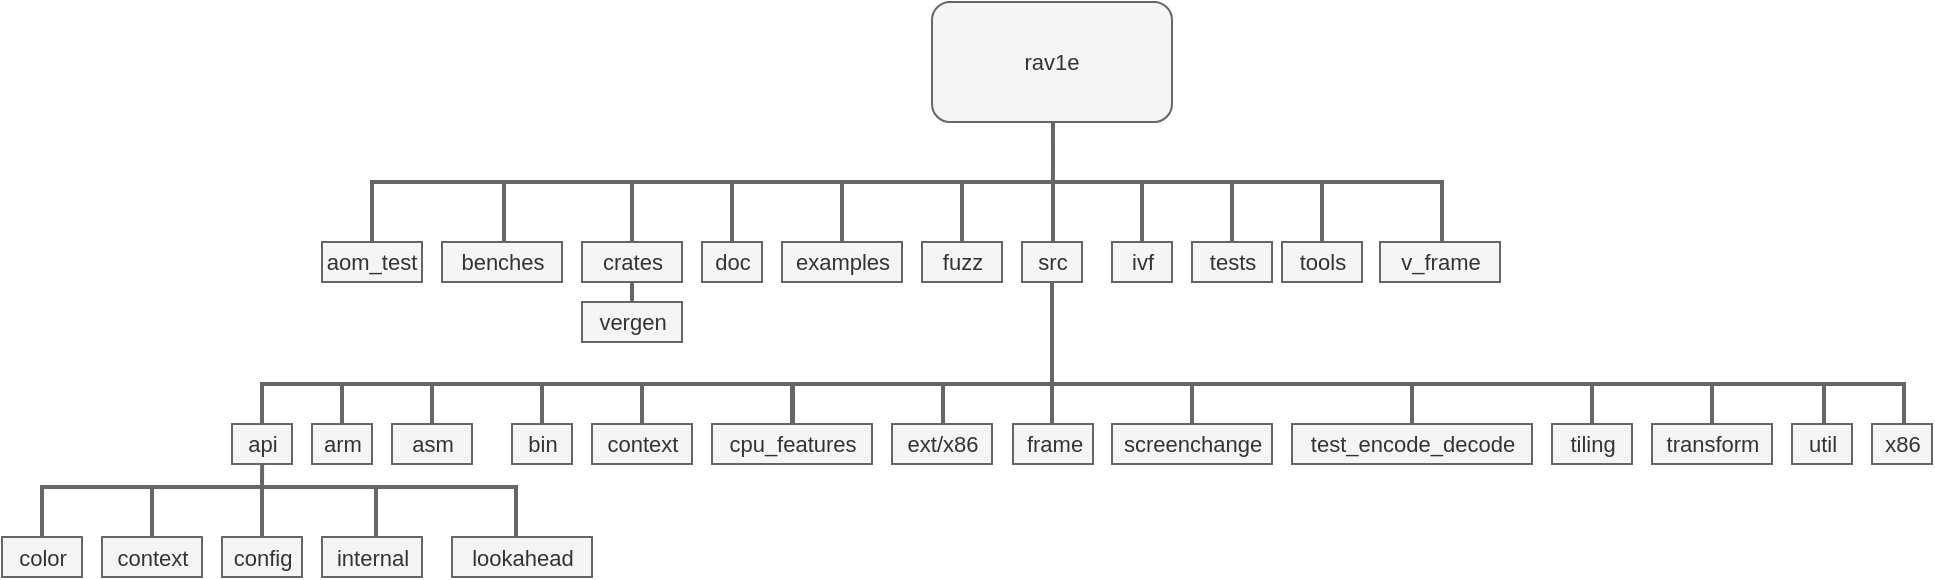 <mxfile version="14.5.1" type="device" pages="2"><diagram id="zwkEqEtoaQ2DoJmrXX6i" name="Page-1"><mxGraphModel dx="981" dy="556" grid="1" gridSize="10" guides="1" tooltips="1" connect="1" arrows="1" fold="1" page="1" pageScale="1" pageWidth="850" pageHeight="1100" math="0" shadow="0"><root><mxCell id="0"/><mxCell id="1" parent="0"/><mxCell id="Gp8PVzWm48-uy9mp0_CM-138" value="" style="edgeStyle=orthogonalEdgeStyle;rounded=0;orthogonalLoop=1;jettySize=auto;html=1;endArrow=none;endFill=0;strokeWidth=2;fontSize=11;entryX=0;entryY=1;entryDx=0;entryDy=0;entryPerimeter=0;fillColor=#f5f5f5;strokeColor=#666666;" parent="1" edge="1"><mxGeometry relative="1" as="geometry"><mxPoint x="645.47" y="240" as="sourcePoint"/><mxPoint x="645.47" y="270" as="targetPoint"/><Array as="points"><mxPoint x="645.47" y="260"/><mxPoint x="645.47" y="260"/></Array></mxGeometry></mxCell><mxCell id="Gp8PVzWm48-uy9mp0_CM-1" value="rav1e" style="rounded=1;whiteSpace=wrap;html=1;shadow=0;glass=0;fontSize=11;fillColor=#f5f5f5;strokeColor=#666666;fontColor=#333333;" parent="1" vertex="1"><mxGeometry x="585" y="180" width="120" height="60" as="geometry"/></mxCell><mxCell id="Gp8PVzWm48-uy9mp0_CM-28" value="&lt;font style=&quot;font-size: 11px&quot;&gt;aom_test&lt;/font&gt;" style="text;html=1;align=center;verticalAlign=middle;whiteSpace=wrap;rounded=0;fontSize=11;fillColor=#f5f5f5;strokeColor=#666666;fontColor=#333333;" parent="1" vertex="1"><mxGeometry x="280" y="300" width="50" height="20" as="geometry"/></mxCell><mxCell id="Gp8PVzWm48-uy9mp0_CM-29" value="benches" style="text;html=1;align=center;verticalAlign=middle;resizable=0;points=[];autosize=1;fontSize=11;fillColor=#f5f5f5;strokeColor=#666666;fontColor=#333333;" parent="1" vertex="1"><mxGeometry x="340" y="300" width="60" height="20" as="geometry"/></mxCell><mxCell id="Gp8PVzWm48-uy9mp0_CM-42" value="" style="edgeStyle=orthogonalEdgeStyle;rounded=0;orthogonalLoop=1;jettySize=auto;html=1;endArrow=none;endFill=0;strokeWidth=2;fontSize=11;fillColor=#f5f5f5;strokeColor=#666666;" parent="1" source="Gp8PVzWm48-uy9mp0_CM-30" edge="1"><mxGeometry relative="1" as="geometry"><mxPoint x="436" y="320" as="sourcePoint"/><mxPoint x="436" y="331" as="targetPoint"/><Array as="points"/></mxGeometry></mxCell><mxCell id="Gp8PVzWm48-uy9mp0_CM-30" value="crates" style="text;html=1;align=center;verticalAlign=middle;resizable=0;points=[];autosize=1;fontSize=11;fillColor=#f5f5f5;strokeColor=#666666;fontColor=#333333;" parent="1" vertex="1"><mxGeometry x="410" y="300" width="50" height="20" as="geometry"/></mxCell><mxCell id="Gp8PVzWm48-uy9mp0_CM-41" value="&lt;font style=&quot;font-size: 11px;&quot;&gt;vergen&lt;/font&gt;" style="text;html=1;align=center;verticalAlign=middle;resizable=0;points=[];autosize=1;fontSize=11;fillColor=#f5f5f5;strokeColor=#666666;fontColor=#333333;" parent="1" vertex="1"><mxGeometry x="410" y="330" width="50" height="20" as="geometry"/></mxCell><mxCell id="Gp8PVzWm48-uy9mp0_CM-31" value="doc" style="text;html=1;align=center;verticalAlign=middle;resizable=0;points=[];autosize=1;fontSize=11;fillColor=#f5f5f5;strokeColor=#666666;fontColor=#333333;" parent="1" vertex="1"><mxGeometry x="470" y="300" width="30" height="20" as="geometry"/></mxCell><mxCell id="Gp8PVzWm48-uy9mp0_CM-32" value="examples" style="text;html=1;align=center;verticalAlign=middle;resizable=0;points=[];autosize=1;fontSize=11;fillColor=#f5f5f5;strokeColor=#666666;fontColor=#333333;" parent="1" vertex="1"><mxGeometry x="510" y="300" width="60" height="20" as="geometry"/></mxCell><mxCell id="Gp8PVzWm48-uy9mp0_CM-33" value="fuzz" style="text;html=1;align=center;verticalAlign=middle;resizable=0;points=[];autosize=1;fontSize=11;fillColor=#f5f5f5;strokeColor=#666666;fontColor=#333333;" parent="1" vertex="1"><mxGeometry x="580" y="300" width="40" height="20" as="geometry"/></mxCell><mxCell id="Gp8PVzWm48-uy9mp0_CM-34" value="tests" style="text;html=1;align=center;verticalAlign=middle;resizable=0;points=[];autosize=1;fontSize=11;fillColor=#f5f5f5;strokeColor=#666666;fontColor=#333333;" parent="1" vertex="1"><mxGeometry x="715" y="300" width="40" height="20" as="geometry"/></mxCell><mxCell id="Gp8PVzWm48-uy9mp0_CM-36" value="tools" style="text;html=1;align=center;verticalAlign=middle;resizable=0;points=[];autosize=1;fontSize=11;fillColor=#f5f5f5;strokeColor=#666666;fontColor=#333333;" parent="1" vertex="1"><mxGeometry x="760" y="300" width="40" height="20" as="geometry"/></mxCell><mxCell id="Gp8PVzWm48-uy9mp0_CM-38" value="" style="strokeWidth=2;html=1;shape=mxgraph.flowchart.annotation_1;align=left;pointerEvents=1;direction=south;fontSize=11;fillColor=#f5f5f5;strokeColor=#666666;fontColor=#333333;" parent="1" vertex="1"><mxGeometry x="435" y="270" width="50" height="30" as="geometry"/></mxCell><mxCell id="Gp8PVzWm48-uy9mp0_CM-108" value="" style="strokeWidth=2;html=1;shape=mxgraph.flowchart.annotation_1;align=left;pointerEvents=1;direction=south;fontSize=11;fillColor=#f5f5f5;strokeColor=#666666;fontColor=#333333;" parent="1" vertex="1"><mxGeometry x="690" y="270" width="45" height="30" as="geometry"/></mxCell><mxCell id="Gp8PVzWm48-uy9mp0_CM-109" value="" style="strokeWidth=2;html=1;shape=mxgraph.flowchart.annotation_1;align=left;pointerEvents=1;direction=south;fontSize=11;fillColor=#f5f5f5;strokeColor=#666666;fontColor=#333333;" parent="1" vertex="1"><mxGeometry x="540" y="270" width="60" height="30" as="geometry"/></mxCell><mxCell id="Gp8PVzWm48-uy9mp0_CM-115" value="ivf" style="text;html=1;align=center;verticalAlign=middle;resizable=0;points=[];autosize=1;fontSize=11;fillColor=#f5f5f5;strokeColor=#666666;fontColor=#333333;" parent="1" vertex="1"><mxGeometry x="675" y="300" width="30" height="20" as="geometry"/></mxCell><mxCell id="Gp8PVzWm48-uy9mp0_CM-116" value="" style="strokeWidth=2;html=1;shape=mxgraph.flowchart.annotation_1;align=left;pointerEvents=1;direction=south;fontSize=11;fillColor=#f5f5f5;strokeColor=#666666;fontColor=#333333;" parent="1" vertex="1"><mxGeometry x="600" y="270" width="45.5" height="30" as="geometry"/></mxCell><mxCell id="Gp8PVzWm48-uy9mp0_CM-129" value="" style="edgeStyle=orthogonalEdgeStyle;rounded=0;orthogonalLoop=1;jettySize=auto;html=1;endArrow=none;endFill=0;strokeWidth=2;fontSize=11;fillColor=#f5f5f5;strokeColor=#666666;entryX=0;entryY=0;entryDx=0;entryDy=0;entryPerimeter=0;" parent="1" edge="1"><mxGeometry relative="1" as="geometry"><mxPoint x="645" y="320" as="sourcePoint"/><mxPoint x="645" y="370" as="targetPoint"/><Array as="points"/></mxGeometry></mxCell><mxCell id="Gp8PVzWm48-uy9mp0_CM-119" value="src" style="text;html=1;align=center;verticalAlign=middle;resizable=0;points=[];autosize=1;fontSize=11;fillColor=#f5f5f5;strokeColor=#666666;fontColor=#333333;" parent="1" vertex="1"><mxGeometry x="630" y="300" width="30" height="20" as="geometry"/></mxCell><mxCell id="Gp8PVzWm48-uy9mp0_CM-120" value="" style="strokeWidth=2;html=1;shape=mxgraph.flowchart.annotation_1;align=left;pointerEvents=1;direction=south;fontSize=11;fillColor=#f5f5f5;strokeColor=#666666;fontColor=#333333;" parent="1" vertex="1"><mxGeometry x="485" y="270" width="55" height="30" as="geometry"/></mxCell><mxCell id="Gp8PVzWm48-uy9mp0_CM-121" value="" style="strokeWidth=2;html=1;shape=mxgraph.flowchart.annotation_1;align=left;pointerEvents=1;direction=south;fontSize=11;fillColor=#f5f5f5;strokeColor=#666666;fontColor=#333333;" parent="1" vertex="1"><mxGeometry x="371" y="270" width="64" height="30" as="geometry"/></mxCell><mxCell id="Gp8PVzWm48-uy9mp0_CM-122" value="" style="strokeWidth=2;html=1;shape=mxgraph.flowchart.annotation_1;align=left;pointerEvents=1;direction=south;fontSize=11;fillColor=#f5f5f5;strokeColor=#666666;fontColor=#333333;" parent="1" vertex="1"><mxGeometry x="305" y="270" width="66" height="30" as="geometry"/></mxCell><mxCell id="Gp8PVzWm48-uy9mp0_CM-125" value="" style="strokeWidth=2;html=1;shape=mxgraph.flowchart.annotation_1;align=left;pointerEvents=1;direction=south;fontSize=11;fillColor=#f5f5f5;strokeColor=#666666;fontColor=#333333;" parent="1" vertex="1"><mxGeometry x="735" y="270" width="45" height="30" as="geometry"/></mxCell><mxCell id="Gp8PVzWm48-uy9mp0_CM-126" value="v_frame" style="text;html=1;align=center;verticalAlign=middle;resizable=0;points=[];autosize=1;fontSize=11;fillColor=#f5f5f5;strokeColor=#666666;fontColor=#333333;" parent="1" vertex="1"><mxGeometry x="809" y="300" width="60" height="20" as="geometry"/></mxCell><mxCell id="Gp8PVzWm48-uy9mp0_CM-117" value="" style="strokeWidth=2;html=1;shape=mxgraph.flowchart.annotation_1;align=left;pointerEvents=1;direction=south;fontSize=11;fillColor=#f5f5f5;strokeColor=#666666;fontColor=#333333;" parent="1" vertex="1"><mxGeometry x="645.5" y="270" width="44.5" height="30" as="geometry"/></mxCell><mxCell id="Gp8PVzWm48-uy9mp0_CM-140" value="" style="strokeWidth=2;html=1;shape=mxgraph.flowchart.annotation_1;align=left;pointerEvents=1;direction=south;fontSize=11;fillColor=#f5f5f5;strokeColor=#666666;fontColor=#333333;" parent="1" vertex="1"><mxGeometry x="780" y="270" width="60" height="30" as="geometry"/></mxCell><mxCell id="p4mdqEzAMG7vs07y4-zT-73" value="&lt;font style=&quot;font-size: 11px;&quot;&gt;asm&lt;/font&gt;" style="text;html=1;align=center;verticalAlign=middle;resizable=0;points=[];autosize=1;fontSize=11;fillColor=#f5f5f5;strokeColor=#666666;fontColor=#333333;" parent="1" vertex="1"><mxGeometry x="775" y="391" width="40" height="20" as="geometry"/></mxCell><mxCell id="p4mdqEzAMG7vs07y4-zT-75" value="" style="strokeWidth=2;html=1;shape=mxgraph.flowchart.annotation_1;align=left;pointerEvents=1;direction=south;fontSize=11;fillColor=#f5f5f5;strokeColor=#666666;fontColor=#333333;" parent="1" vertex="1"><mxGeometry x="390" y="371" width="50" height="20" as="geometry"/></mxCell><mxCell id="p4mdqEzAMG7vs07y4-zT-76" value="&lt;font style=&quot;font-size: 11px;&quot;&gt;cpu_features&lt;/font&gt;" style="text;html=1;align=center;verticalAlign=middle;resizable=0;points=[];autosize=1;fontSize=11;fillColor=#f5f5f5;strokeColor=#666666;fontColor=#333333;" parent="1" vertex="1"><mxGeometry x="475" y="391" width="80" height="20" as="geometry"/></mxCell><mxCell id="p4mdqEzAMG7vs07y4-zT-77" value="&lt;font style=&quot;font-size: 11px;&quot;&gt;ext/x86&lt;/font&gt;" style="text;html=1;align=center;verticalAlign=middle;resizable=0;points=[];autosize=1;fontSize=11;fillColor=#f5f5f5;strokeColor=#666666;fontColor=#333333;" parent="1" vertex="1"><mxGeometry x="565" y="391" width="50" height="20" as="geometry"/></mxCell><mxCell id="p4mdqEzAMG7vs07y4-zT-78" value="" style="strokeWidth=2;html=1;shape=mxgraph.flowchart.annotation_1;align=left;pointerEvents=1;direction=south;fontSize=11;fillColor=#f5f5f5;strokeColor=#666666;fontColor=#333333;" parent="1" vertex="1"><mxGeometry x="335" y="371" width="55" height="20" as="geometry"/></mxCell><mxCell id="p4mdqEzAMG7vs07y4-zT-79" value="" style="strokeWidth=2;html=1;shape=mxgraph.flowchart.annotation_1;align=left;pointerEvents=1;direction=south;fontSize=11;fillColor=#f5f5f5;strokeColor=#666666;fontColor=#333333;" parent="1" vertex="1"><mxGeometry x="440" y="371" width="75" height="20" as="geometry"/></mxCell><mxCell id="p4mdqEzAMG7vs07y4-zT-80" value="" style="strokeWidth=2;html=1;shape=mxgraph.flowchart.annotation_1;align=left;pointerEvents=1;direction=south;fontSize=11;fillColor=#f5f5f5;strokeColor=#666666;fontColor=#333333;" parent="1" vertex="1"><mxGeometry x="590.5" y="371" width="54.5" height="20" as="geometry"/></mxCell><mxCell id="p4mdqEzAMG7vs07y4-zT-81" value="" style="strokeWidth=2;html=1;shape=mxgraph.flowchart.annotation_1;align=left;pointerEvents=1;direction=south;fontSize=11;fillColor=#f5f5f5;strokeColor=#666666;fontColor=#333333;" parent="1" vertex="1"><mxGeometry x="645" y="371" width="70" height="20" as="geometry"/></mxCell><mxCell id="p4mdqEzAMG7vs07y4-zT-83" value="" style="strokeWidth=2;html=1;shape=mxgraph.flowchart.annotation_1;align=left;pointerEvents=1;direction=south;fontSize=11;fillColor=#f5f5f5;strokeColor=#666666;fontColor=#333333;" parent="1" vertex="1"><mxGeometry x="715" y="371" width="110" height="20" as="geometry"/></mxCell><mxCell id="p4mdqEzAMG7vs07y4-zT-84" value="&lt;font style=&quot;font-size: 11px;&quot;&gt;arm&lt;/font&gt;" style="text;html=1;align=center;verticalAlign=middle;resizable=0;points=[];autosize=1;fontSize=11;fillColor=#f5f5f5;strokeColor=#666666;fontColor=#333333;" parent="1" vertex="1"><mxGeometry x="275" y="391" width="30" height="20" as="geometry"/></mxCell><mxCell id="p4mdqEzAMG7vs07y4-zT-86" value="&lt;font style=&quot;font-size: 11px;&quot;&gt;frame&lt;/font&gt;" style="text;html=1;align=center;verticalAlign=middle;resizable=0;points=[];autosize=1;fontSize=11;fillColor=#f5f5f5;strokeColor=#666666;fontColor=#333333;" parent="1" vertex="1"><mxGeometry x="625.5" y="391" width="40" height="20" as="geometry"/></mxCell><mxCell id="p4mdqEzAMG7vs07y4-zT-87" value="&lt;font style=&quot;font-size: 11px&quot;&gt;context&lt;/font&gt;" style="text;html=1;align=center;verticalAlign=middle;resizable=0;points=[];autosize=1;fontSize=11;fillColor=#f5f5f5;strokeColor=#666666;fontColor=#333333;" parent="1" vertex="1"><mxGeometry x="415" y="391" width="50" height="20" as="geometry"/></mxCell><mxCell id="p4mdqEzAMG7vs07y4-zT-88" value="&lt;font style=&quot;font-size: 11px&quot;&gt;bin&lt;/font&gt;" style="text;html=1;align=center;verticalAlign=middle;resizable=0;points=[];autosize=1;fontSize=11;fillColor=#f5f5f5;strokeColor=#666666;fontColor=#333333;" parent="1" vertex="1"><mxGeometry x="375" y="391" width="30" height="20" as="geometry"/></mxCell><mxCell id="p4mdqEzAMG7vs07y4-zT-89" value="" style="strokeWidth=2;html=1;shape=mxgraph.flowchart.annotation_1;align=left;pointerEvents=1;direction=south;fontSize=11;fillColor=#f5f5f5;strokeColor=#666666;fontColor=#333333;" parent="1" vertex="1"><mxGeometry x="290" y="371" width="45" height="20" as="geometry"/></mxCell><mxCell id="p4mdqEzAMG7vs07y4-zT-90" value="&lt;font style=&quot;font-size: 11px&quot;&gt;asm&lt;br&gt;&lt;/font&gt;" style="text;html=1;align=center;verticalAlign=middle;resizable=0;points=[];autosize=1;fontSize=11;fillColor=#f5f5f5;strokeColor=#666666;fontColor=#333333;" parent="1" vertex="1"><mxGeometry x="315" y="391" width="40" height="20" as="geometry"/></mxCell><mxCell id="p4mdqEzAMG7vs07y4-zT-91" value="" style="strokeWidth=2;html=1;shape=mxgraph.flowchart.annotation_1;align=left;pointerEvents=1;direction=south;fontSize=11;fillColor=#f5f5f5;strokeColor=#666666;fontColor=#333333;" parent="1" vertex="1"><mxGeometry x="825" y="371" width="90" height="20" as="geometry"/></mxCell><mxCell id="p4mdqEzAMG7vs07y4-zT-92" value="&lt;font style=&quot;font-size: 11px;&quot;&gt;transform&lt;/font&gt;" style="text;html=1;align=center;verticalAlign=middle;resizable=0;points=[];autosize=1;fontSize=11;fillColor=#f5f5f5;strokeColor=#666666;fontColor=#333333;" parent="1" vertex="1"><mxGeometry x="945" y="391" width="60" height="20" as="geometry"/></mxCell><mxCell id="p4mdqEzAMG7vs07y4-zT-93" value="" style="strokeWidth=2;html=1;shape=mxgraph.flowchart.annotation_1;align=left;pointerEvents=1;direction=south;fontSize=11;fillColor=#f5f5f5;strokeColor=#666666;fontColor=#333333;" parent="1" vertex="1"><mxGeometry x="915" y="371" width="60" height="20" as="geometry"/></mxCell><mxCell id="p4mdqEzAMG7vs07y4-zT-94" value="&lt;font style=&quot;font-size: 11px;&quot;&gt;x86&lt;/font&gt;" style="text;html=1;align=center;verticalAlign=middle;resizable=0;points=[];autosize=1;fontSize=11;fillColor=#f5f5f5;strokeColor=#666666;fontColor=#333333;" parent="1" vertex="1"><mxGeometry x="1055" y="391" width="30" height="20" as="geometry"/></mxCell><mxCell id="p4mdqEzAMG7vs07y4-zT-95" value="" style="strokeWidth=2;html=1;shape=mxgraph.flowchart.annotation_1;align=left;pointerEvents=1;direction=south;fontSize=11;fillColor=#f5f5f5;strokeColor=#666666;fontColor=#333333;" parent="1" vertex="1"><mxGeometry x="250" y="371" width="40" height="20" as="geometry"/></mxCell><mxCell id="p4mdqEzAMG7vs07y4-zT-96" value="&lt;font style=&quot;font-size: 11px&quot;&gt;api&lt;br&gt;&lt;/font&gt;" style="text;html=1;align=center;verticalAlign=middle;resizable=0;points=[];autosize=1;fontSize=11;fillColor=#f5f5f5;strokeColor=#666666;fontColor=#333333;" parent="1" vertex="1"><mxGeometry x="235" y="391" width="30" height="20" as="geometry"/></mxCell><mxCell id="p4mdqEzAMG7vs07y4-zT-97" value="&lt;font style=&quot;font-size: 11px;&quot;&gt;context&lt;/font&gt;" style="text;html=1;align=center;verticalAlign=middle;resizable=0;points=[];autosize=1;fontSize=11;fillColor=#f5f5f5;strokeColor=#666666;fontColor=#333333;" parent="1" vertex="1"><mxGeometry x="170" y="447.5" width="50" height="20" as="geometry"/></mxCell><mxCell id="p4mdqEzAMG7vs07y4-zT-98" value="&lt;font style=&quot;font-size: 11px;&quot;&gt;color&lt;/font&gt;" style="text;html=1;align=center;verticalAlign=middle;resizable=0;points=[];autosize=1;fontSize=11;fillColor=#f5f5f5;strokeColor=#666666;fontColor=#333333;" parent="1" vertex="1"><mxGeometry x="120" y="447.5" width="40" height="20" as="geometry"/></mxCell><mxCell id="p4mdqEzAMG7vs07y4-zT-99" value="&lt;font style=&quot;font-size: 11px;&quot;&gt;config&lt;/font&gt;" style="text;html=1;align=center;verticalAlign=middle;resizable=0;points=[];autosize=1;fontSize=11;fillColor=#f5f5f5;strokeColor=#666666;fontColor=#333333;" parent="1" vertex="1"><mxGeometry x="230" y="447.5" width="40" height="20" as="geometry"/></mxCell><mxCell id="p4mdqEzAMG7vs07y4-zT-100" value="&lt;font style=&quot;font-size: 11px;&quot;&gt;lookahead&lt;/font&gt;" style="text;html=1;align=center;verticalAlign=middle;resizable=0;points=[];autosize=1;fontSize=11;fillColor=#f5f5f5;strokeColor=#666666;fontColor=#333333;" parent="1" vertex="1"><mxGeometry x="345" y="447.5" width="70" height="20" as="geometry"/></mxCell><mxCell id="p4mdqEzAMG7vs07y4-zT-101" value="&lt;font style=&quot;font-size: 11px;&quot;&gt;internal&lt;/font&gt;" style="text;html=1;align=center;verticalAlign=middle;resizable=0;points=[];autosize=1;fontSize=11;fillColor=#f5f5f5;strokeColor=#666666;fontColor=#333333;" parent="1" vertex="1"><mxGeometry x="280" y="447.5" width="50" height="20" as="geometry"/></mxCell><mxCell id="p4mdqEzAMG7vs07y4-zT-102" value="" style="strokeWidth=2;html=1;shape=mxgraph.flowchart.annotation_1;align=left;pointerEvents=1;direction=south;fontSize=11;fillColor=#f5f5f5;strokeColor=#666666;fontColor=#333333;" parent="1" vertex="1"><mxGeometry x="515.5" y="371" width="75" height="20" as="geometry"/></mxCell><mxCell id="p4mdqEzAMG7vs07y4-zT-103" value="" style="strokeWidth=2;html=1;shape=mxgraph.flowchart.annotation_1;align=left;pointerEvents=1;direction=south;fontSize=11;fillColor=#f5f5f5;strokeColor=#666666;fontColor=#333333;" parent="1" vertex="1"><mxGeometry x="140" y="422.5" width="55" height="25" as="geometry"/></mxCell><mxCell id="p4mdqEzAMG7vs07y4-zT-104" value="" style="strokeWidth=2;html=1;shape=mxgraph.flowchart.annotation_1;align=left;pointerEvents=1;direction=south;fontSize=11;fillColor=#f5f5f5;strokeColor=#666666;fontColor=#333333;" parent="1" vertex="1"><mxGeometry x="195" y="422.5" width="55" height="25" as="geometry"/></mxCell><mxCell id="p4mdqEzAMG7vs07y4-zT-105" value="" style="strokeWidth=2;html=1;shape=mxgraph.flowchart.annotation_1;align=left;pointerEvents=1;direction=south;fontSize=11;fillColor=#f5f5f5;strokeColor=#666666;fontColor=#333333;" parent="1" vertex="1"><mxGeometry x="975" y="371" width="56" height="20" as="geometry"/></mxCell><mxCell id="p4mdqEzAMG7vs07y4-zT-106" style="edgeStyle=orthogonalEdgeStyle;rounded=0;orthogonalLoop=1;jettySize=auto;html=1;endArrow=none;endFill=0;strokeWidth=2;fontSize=11;fillColor=#f5f5f5;strokeColor=#666666;exitX=0;exitY=1;exitDx=0;exitDy=0;exitPerimeter=0;" parent="1" source="p4mdqEzAMG7vs07y4-zT-107" edge="1"><mxGeometry relative="1" as="geometry"><mxPoint x="250.06" y="438" as="sourcePoint"/><mxPoint x="250.06" y="411" as="targetPoint"/><Array as="points"/></mxGeometry></mxCell><mxCell id="p4mdqEzAMG7vs07y4-zT-107" value="" style="strokeWidth=2;html=1;shape=mxgraph.flowchart.annotation_1;align=left;pointerEvents=1;direction=south;fontSize=11;fillColor=#f5f5f5;strokeColor=#666666;fontColor=#333333;" parent="1" vertex="1"><mxGeometry x="250" y="422.5" width="57" height="25" as="geometry"/></mxCell><mxCell id="p4mdqEzAMG7vs07y4-zT-108" value="" style="strokeWidth=2;html=1;shape=mxgraph.flowchart.annotation_1;align=left;pointerEvents=1;direction=south;fontSize=11;fillColor=#f5f5f5;strokeColor=#666666;fontColor=#333333;" parent="1" vertex="1"><mxGeometry x="307" y="422.5" width="70" height="25" as="geometry"/></mxCell><mxCell id="_x44ftIL-2WM5xNy0i_r-14" value="&lt;font style=&quot;font-size: 11px;&quot;&gt;screenchange&lt;/font&gt;" style="text;html=1;align=center;verticalAlign=middle;resizable=0;points=[];autosize=1;fontSize=11;fillColor=#f5f5f5;strokeColor=#666666;fontColor=#333333;" parent="1" vertex="1"><mxGeometry x="675" y="391" width="80" height="20" as="geometry"/></mxCell><mxCell id="_x44ftIL-2WM5xNy0i_r-15" value="&lt;font style=&quot;font-size: 11px;&quot;&gt;test_encode_decode&lt;/font&gt;" style="text;html=1;align=center;verticalAlign=middle;resizable=0;points=[];autosize=1;fontSize=11;fillColor=#f5f5f5;strokeColor=#666666;fontColor=#333333;" parent="1" vertex="1"><mxGeometry x="765" y="391" width="120" height="20" as="geometry"/></mxCell><mxCell id="_x44ftIL-2WM5xNy0i_r-16" value="&lt;font style=&quot;font-size: 11px;&quot;&gt;tiling&lt;/font&gt;" style="text;html=1;align=center;verticalAlign=middle;resizable=0;points=[];autosize=1;fontSize=11;fillColor=#f5f5f5;strokeColor=#666666;fontColor=#333333;" parent="1" vertex="1"><mxGeometry x="895" y="391" width="40" height="20" as="geometry"/></mxCell><mxCell id="_x44ftIL-2WM5xNy0i_r-17" value="&lt;font style=&quot;font-size: 11px;&quot;&gt;util&lt;/font&gt;" style="text;html=1;align=center;verticalAlign=middle;resizable=0;points=[];autosize=1;fontSize=11;fillColor=#f5f5f5;strokeColor=#666666;fontColor=#333333;" parent="1" vertex="1"><mxGeometry x="1015" y="391" width="30" height="20" as="geometry"/></mxCell><mxCell id="_x44ftIL-2WM5xNy0i_r-18" value="" style="strokeWidth=2;html=1;shape=mxgraph.flowchart.annotation_1;align=left;pointerEvents=1;direction=south;fontSize=11;fillColor=#f5f5f5;strokeColor=#666666;fontColor=#333333;" parent="1" vertex="1"><mxGeometry x="1031" y="371" width="40" height="20" as="geometry"/></mxCell></root></mxGraphModel></diagram><diagram id="jaNaZhYxiYdYg3sCzGv5" name="Page-2"><mxGraphModel dx="1412" dy="708" grid="1" gridSize="10" guides="1" tooltips="1" connect="1" arrows="1" fold="1" page="1" pageScale="1" pageWidth="850" pageHeight="1100" math="0" shadow="0"><root><mxCell id="wTQ6MsLyevgxLwHgVG5u-0"/><mxCell id="wTQ6MsLyevgxLwHgVG5u-1" parent="wTQ6MsLyevgxLwHgVG5u-0"/><mxCell id="wTQ6MsLyevgxLwHgVG5u-8" style="edgeStyle=orthogonalEdgeStyle;rounded=0;orthogonalLoop=1;jettySize=auto;html=1;entryX=0;entryY=1;entryDx=0;entryDy=0;entryPerimeter=0;endArrow=none;endFill=0;strokeWidth=2;fontSize=11;" parent="wTQ6MsLyevgxLwHgVG5u-1" source="wTQ6MsLyevgxLwHgVG5u-2" target="wTQ6MsLyevgxLwHgVG5u-5" edge="1"><mxGeometry relative="1" as="geometry"><Array as="points"><mxPoint x="375" y="240"/><mxPoint x="375" y="240"/></Array></mxGeometry></mxCell><mxCell id="wTQ6MsLyevgxLwHgVG5u-2" value="binary" style="rounded=0;whiteSpace=wrap;html=1;shadow=0;glass=0;fontSize=11;" parent="wTQ6MsLyevgxLwHgVG5u-1" vertex="1"><mxGeometry x="335" y="200" width="80" height="30" as="geometry"/></mxCell><mxCell id="wTQ6MsLyevgxLwHgVG5u-4" value="" style="strokeWidth=2;html=1;shape=mxgraph.flowchart.annotation_1;align=left;pointerEvents=1;rounded=1;shadow=0;glass=0;fontSize=11;direction=south;" parent="wTQ6MsLyevgxLwHgVG5u-1" vertex="1"><mxGeometry x="310" y="250" width="65" height="30" as="geometry"/></mxCell><mxCell id="wTQ6MsLyevgxLwHgVG5u-5" value="" style="strokeWidth=2;html=1;shape=mxgraph.flowchart.annotation_1;align=left;pointerEvents=1;rounded=1;shadow=0;glass=0;fontSize=11;direction=south;" parent="wTQ6MsLyevgxLwHgVG5u-1" vertex="1"><mxGeometry x="375" y="250" width="65" height="30" as="geometry"/></mxCell><mxCell id="wTQ6MsLyevgxLwHgVG5u-9" value="decoder" style="text;html=1;align=center;verticalAlign=middle;resizable=0;points=[];autosize=1;fontSize=11;fillColor=#f5f5f5;strokeColor=#666666;fontColor=#333333;" parent="wTQ6MsLyevgxLwHgVG5u-1" vertex="1"><mxGeometry x="280" y="280" width="60" height="20" as="geometry"/></mxCell><mxCell id="wTQ6MsLyevgxLwHgVG5u-10" value="Muxer" style="text;html=1;align=center;verticalAlign=middle;resizable=0;points=[];autosize=1;fontSize=11;fillColor=#f5f5f5;strokeColor=#666666;fontColor=#333333;" parent="wTQ6MsLyevgxLwHgVG5u-1" vertex="1"><mxGeometry x="350" y="280" width="50" height="20" as="geometry"/></mxCell><mxCell id="wTQ6MsLyevgxLwHgVG5u-13" value="common" style="text;html=1;align=center;verticalAlign=middle;resizable=0;points=[];autosize=1;fontSize=11;fillColor=#f5f5f5;strokeColor=#666666;fontColor=#333333;" parent="wTQ6MsLyevgxLwHgVG5u-1" vertex="1"><mxGeometry x="408" y="280" width="60" height="20" as="geometry"/></mxCell><mxCell id="H016DEUk2mKMXikEOYPn-0" value="&lt;font style=&quot;font-size: 10px;&quot;&gt;shared&lt;/font&gt;" style="text;html=1;align=center;verticalAlign=middle;resizable=0;points=[];autosize=1;fontSize=10;fillColor=#f5f5f5;strokeColor=#666666;fontColor=#333333;" vertex="1" parent="wTQ6MsLyevgxLwHgVG5u-1"><mxGeometry x="300" y="597.5" width="50" height="20" as="geometry"/></mxCell><mxCell id="H016DEUk2mKMXikEOYPn-1" value="&lt;font style=&quot;font-size: 10px;&quot;&gt;aarch64&lt;/font&gt;" style="text;html=1;align=center;verticalAlign=middle;resizable=0;points=[];autosize=1;fontSize=10;fillColor=#f5f5f5;strokeColor=#666666;fontColor=#333333;" vertex="1" parent="wTQ6MsLyevgxLwHgVG5u-1"><mxGeometry x="235" y="597.5" width="50" height="20" as="geometry"/></mxCell><mxCell id="H016DEUk2mKMXikEOYPn-2" value="&lt;font style=&quot;font-size: 10px;&quot;&gt;x86&lt;br style=&quot;font-size: 10px;&quot;&gt;&lt;/font&gt;" style="text;html=1;align=center;verticalAlign=middle;resizable=0;points=[];autosize=1;fontSize=10;fillColor=#f5f5f5;strokeColor=#666666;fontColor=#333333;" vertex="1" parent="wTQ6MsLyevgxLwHgVG5u-1"><mxGeometry x="360" y="597.5" width="30" height="20" as="geometry"/></mxCell><mxCell id="H016DEUk2mKMXikEOYPn-3" value="" style="strokeWidth=2;html=1;shape=mxgraph.flowchart.annotation_1;align=left;pointerEvents=1;direction=south;fontSize=11;fillColor=#f5f5f5;strokeColor=#666666;fontColor=#333333;" vertex="1" parent="wTQ6MsLyevgxLwHgVG5u-1"><mxGeometry x="255" y="580" width="70" height="17.5" as="geometry"/></mxCell><mxCell id="H016DEUk2mKMXikEOYPn-4" value="" style="strokeWidth=2;html=1;shape=mxgraph.flowchart.annotation_1;align=left;pointerEvents=1;direction=south;fontSize=11;fillColor=#f5f5f5;strokeColor=#666666;fontColor=#333333;" vertex="1" parent="wTQ6MsLyevgxLwHgVG5u-1"><mxGeometry x="325" y="580" width="50" height="17.5" as="geometry"/></mxCell></root></mxGraphModel></diagram></mxfile>